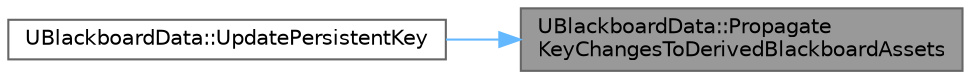 digraph "UBlackboardData::PropagateKeyChangesToDerivedBlackboardAssets"
{
 // INTERACTIVE_SVG=YES
 // LATEX_PDF_SIZE
  bgcolor="transparent";
  edge [fontname=Helvetica,fontsize=10,labelfontname=Helvetica,labelfontsize=10];
  node [fontname=Helvetica,fontsize=10,shape=box,height=0.2,width=0.4];
  rankdir="RL";
  Node1 [id="Node000001",label="UBlackboardData::Propagate\lKeyChangesToDerivedBlackboardAssets",height=0.2,width=0.4,color="gray40", fillcolor="grey60", style="filled", fontcolor="black",tooltip=" "];
  Node1 -> Node2 [id="edge1_Node000001_Node000002",dir="back",color="steelblue1",style="solid",tooltip=" "];
  Node2 [id="Node000002",label="UBlackboardData::UpdatePersistentKey",height=0.2,width=0.4,color="grey40", fillcolor="white", style="filled",URL="$d1/d2f/classUBlackboardData.html#a04de156231fe3785a71114afe3e9ba25",tooltip="updates persistent key with given name, depending on currently defined entries and parent chain"];
}
